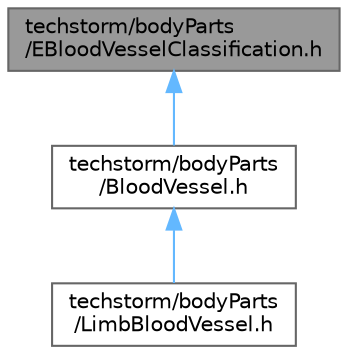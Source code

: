 digraph "techstorm/bodyParts/EBloodVesselClassification.h"
{
 // LATEX_PDF_SIZE
  bgcolor="transparent";
  edge [fontname=Helvetica,fontsize=10,labelfontname=Helvetica,labelfontsize=10];
  node [fontname=Helvetica,fontsize=10,shape=box,height=0.2,width=0.4];
  Node1 [id="Node000001",label="techstorm/bodyParts\l/EBloodVesselClassification.h",height=0.2,width=0.4,color="gray40", fillcolor="grey60", style="filled", fontcolor="black",tooltip=" "];
  Node1 -> Node2 [id="edge1_Node000001_Node000002",dir="back",color="steelblue1",style="solid",tooltip=" "];
  Node2 [id="Node000002",label="techstorm/bodyParts\l/BloodVessel.h",height=0.2,width=0.4,color="grey40", fillcolor="white", style="filled",URL="$_blood_vessel_8h.html",tooltip=" "];
  Node2 -> Node3 [id="edge2_Node000002_Node000003",dir="back",color="steelblue1",style="solid",tooltip=" "];
  Node3 [id="Node000003",label="techstorm/bodyParts\l/LimbBloodVessel.h",height=0.2,width=0.4,color="grey40", fillcolor="white", style="filled",URL="$_limb_blood_vessel_8h.html",tooltip=" "];
}
